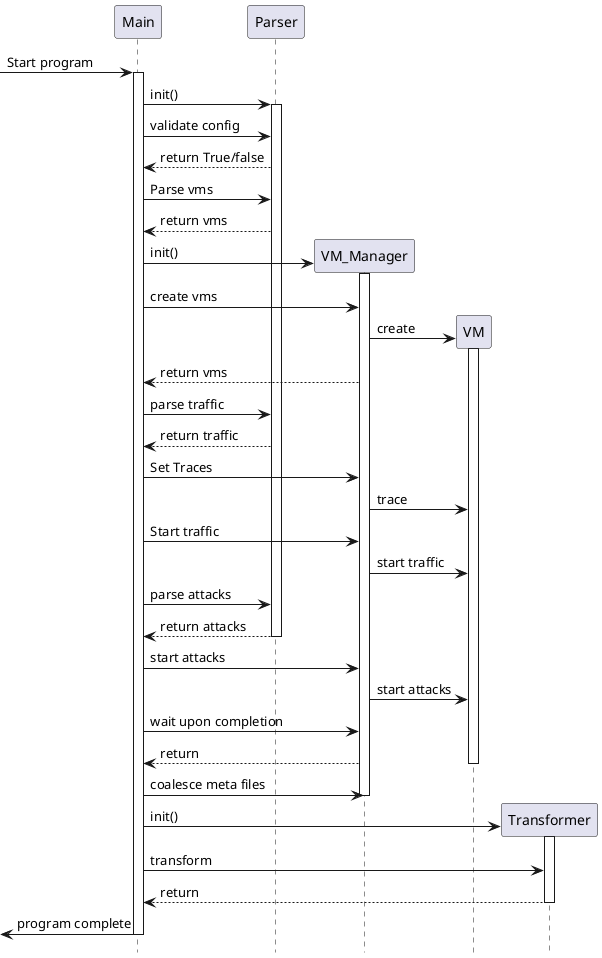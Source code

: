 @startuml Overview
hide footbox
[-> Main : Start program
activate Main
Main -> Parser : init()
activate Parser
Main -> Parser : validate config
Parser --> Main : return True/false
Main -> Parser : Parse vms
Parser --> Main : return vms
create VM_Manager
Main -> VM_Manager : init()
activate VM_Manager
Main -> VM_Manager : create vms
create VM
VM_Manager -> VM : create 
activate VM
VM_Manager --> Main : return vms
Main -> Parser : parse traffic
Parser --> Main : return traffic
Main -> VM_Manager : Set Traces
VM_Manager -> VM : trace
Main -> VM_Manager : Start traffic
VM_Manager -> VM : start traffic
Main -> Parser : parse attacks
Parser --> Main : return attacks
deactivate Parser
Main -> VM_Manager : start attacks
VM_Manager -> VM : start attacks
Main -> VM_Manager : wait upon completion
VM_Manager --> Main : return
deactivate VM
Main -> VM_Manager : coalesce meta files
deactivate VM_Manager
create Transformer
Main -> Transformer : init()
activate Transformer
Main -> Transformer : transform
Transformer --> Main : return
deactivate Transformer
Main ->[ : program complete
deactivate Main
@enduml